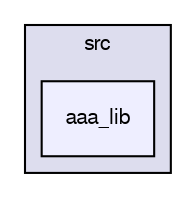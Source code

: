 digraph "src/aaa_lib/" {
  compound=true
  node [ fontsize="10", fontname="FreeSans"];
  edge [ labelfontsize="10", labelfontname="FreeSans"];
  subgraph clusterdir_68267d1309a1af8e8297ef4c3efbcdba {
    graph [ bgcolor="#ddddee", pencolor="black", label="src" fontname="FreeSans", fontsize="10", URL="dir_68267d1309a1af8e8297ef4c3efbcdba.html"]
  dir_2aa8b5717c11c8be5b1b4a8ba7c0be47 [shape=box, label="aaa_lib", style="filled", fillcolor="#eeeeff", pencolor="black", URL="dir_2aa8b5717c11c8be5b1b4a8ba7c0be47.html"];
  }
}
